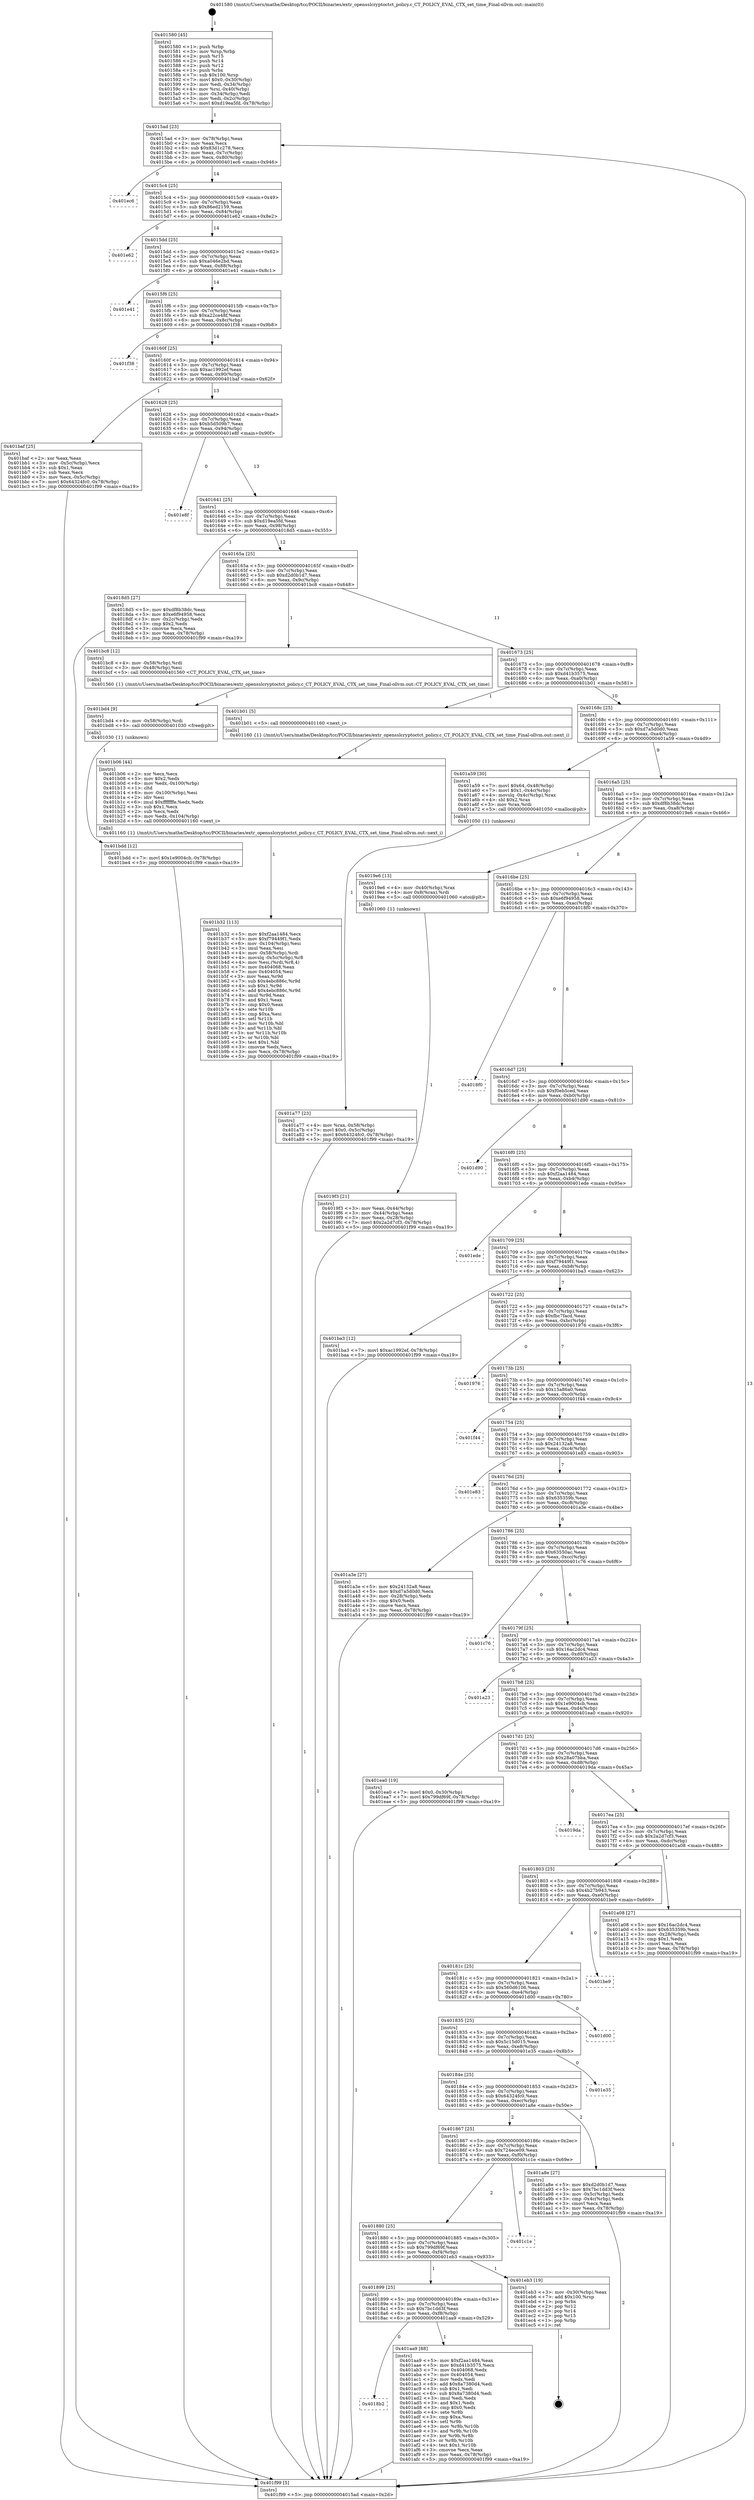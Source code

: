 digraph "0x401580" {
  label = "0x401580 (/mnt/c/Users/mathe/Desktop/tcc/POCII/binaries/extr_opensslcryptoctct_policy.c_CT_POLICY_EVAL_CTX_set_time_Final-ollvm.out::main(0))"
  labelloc = "t"
  node[shape=record]

  Entry [label="",width=0.3,height=0.3,shape=circle,fillcolor=black,style=filled]
  "0x4015ad" [label="{
     0x4015ad [23]\l
     | [instrs]\l
     &nbsp;&nbsp;0x4015ad \<+3\>: mov -0x78(%rbp),%eax\l
     &nbsp;&nbsp;0x4015b0 \<+2\>: mov %eax,%ecx\l
     &nbsp;&nbsp;0x4015b2 \<+6\>: sub $0x83d1c278,%ecx\l
     &nbsp;&nbsp;0x4015b8 \<+3\>: mov %eax,-0x7c(%rbp)\l
     &nbsp;&nbsp;0x4015bb \<+3\>: mov %ecx,-0x80(%rbp)\l
     &nbsp;&nbsp;0x4015be \<+6\>: je 0000000000401ec6 \<main+0x946\>\l
  }"]
  "0x401ec6" [label="{
     0x401ec6\l
  }", style=dashed]
  "0x4015c4" [label="{
     0x4015c4 [25]\l
     | [instrs]\l
     &nbsp;&nbsp;0x4015c4 \<+5\>: jmp 00000000004015c9 \<main+0x49\>\l
     &nbsp;&nbsp;0x4015c9 \<+3\>: mov -0x7c(%rbp),%eax\l
     &nbsp;&nbsp;0x4015cc \<+5\>: sub $0x86ed2159,%eax\l
     &nbsp;&nbsp;0x4015d1 \<+6\>: mov %eax,-0x84(%rbp)\l
     &nbsp;&nbsp;0x4015d7 \<+6\>: je 0000000000401e62 \<main+0x8e2\>\l
  }"]
  Exit [label="",width=0.3,height=0.3,shape=circle,fillcolor=black,style=filled,peripheries=2]
  "0x401e62" [label="{
     0x401e62\l
  }", style=dashed]
  "0x4015dd" [label="{
     0x4015dd [25]\l
     | [instrs]\l
     &nbsp;&nbsp;0x4015dd \<+5\>: jmp 00000000004015e2 \<main+0x62\>\l
     &nbsp;&nbsp;0x4015e2 \<+3\>: mov -0x7c(%rbp),%eax\l
     &nbsp;&nbsp;0x4015e5 \<+5\>: sub $0xa046e2bd,%eax\l
     &nbsp;&nbsp;0x4015ea \<+6\>: mov %eax,-0x88(%rbp)\l
     &nbsp;&nbsp;0x4015f0 \<+6\>: je 0000000000401e41 \<main+0x8c1\>\l
  }"]
  "0x401bdd" [label="{
     0x401bdd [12]\l
     | [instrs]\l
     &nbsp;&nbsp;0x401bdd \<+7\>: movl $0x1e9004cb,-0x78(%rbp)\l
     &nbsp;&nbsp;0x401be4 \<+5\>: jmp 0000000000401f99 \<main+0xa19\>\l
  }"]
  "0x401e41" [label="{
     0x401e41\l
  }", style=dashed]
  "0x4015f6" [label="{
     0x4015f6 [25]\l
     | [instrs]\l
     &nbsp;&nbsp;0x4015f6 \<+5\>: jmp 00000000004015fb \<main+0x7b\>\l
     &nbsp;&nbsp;0x4015fb \<+3\>: mov -0x7c(%rbp),%eax\l
     &nbsp;&nbsp;0x4015fe \<+5\>: sub $0xa22ce48f,%eax\l
     &nbsp;&nbsp;0x401603 \<+6\>: mov %eax,-0x8c(%rbp)\l
     &nbsp;&nbsp;0x401609 \<+6\>: je 0000000000401f38 \<main+0x9b8\>\l
  }"]
  "0x401bd4" [label="{
     0x401bd4 [9]\l
     | [instrs]\l
     &nbsp;&nbsp;0x401bd4 \<+4\>: mov -0x58(%rbp),%rdi\l
     &nbsp;&nbsp;0x401bd8 \<+5\>: call 0000000000401030 \<free@plt\>\l
     | [calls]\l
     &nbsp;&nbsp;0x401030 \{1\} (unknown)\l
  }"]
  "0x401f38" [label="{
     0x401f38\l
  }", style=dashed]
  "0x40160f" [label="{
     0x40160f [25]\l
     | [instrs]\l
     &nbsp;&nbsp;0x40160f \<+5\>: jmp 0000000000401614 \<main+0x94\>\l
     &nbsp;&nbsp;0x401614 \<+3\>: mov -0x7c(%rbp),%eax\l
     &nbsp;&nbsp;0x401617 \<+5\>: sub $0xac1992ef,%eax\l
     &nbsp;&nbsp;0x40161c \<+6\>: mov %eax,-0x90(%rbp)\l
     &nbsp;&nbsp;0x401622 \<+6\>: je 0000000000401baf \<main+0x62f\>\l
  }"]
  "0x401b32" [label="{
     0x401b32 [113]\l
     | [instrs]\l
     &nbsp;&nbsp;0x401b32 \<+5\>: mov $0xf2aa1484,%ecx\l
     &nbsp;&nbsp;0x401b37 \<+5\>: mov $0xf79449f1,%edx\l
     &nbsp;&nbsp;0x401b3c \<+6\>: mov -0x104(%rbp),%esi\l
     &nbsp;&nbsp;0x401b42 \<+3\>: imul %eax,%esi\l
     &nbsp;&nbsp;0x401b45 \<+4\>: mov -0x58(%rbp),%rdi\l
     &nbsp;&nbsp;0x401b49 \<+4\>: movslq -0x5c(%rbp),%r8\l
     &nbsp;&nbsp;0x401b4d \<+4\>: mov %esi,(%rdi,%r8,4)\l
     &nbsp;&nbsp;0x401b51 \<+7\>: mov 0x404068,%eax\l
     &nbsp;&nbsp;0x401b58 \<+7\>: mov 0x404054,%esi\l
     &nbsp;&nbsp;0x401b5f \<+3\>: mov %eax,%r9d\l
     &nbsp;&nbsp;0x401b62 \<+7\>: sub $0x4ebc886c,%r9d\l
     &nbsp;&nbsp;0x401b69 \<+4\>: sub $0x1,%r9d\l
     &nbsp;&nbsp;0x401b6d \<+7\>: add $0x4ebc886c,%r9d\l
     &nbsp;&nbsp;0x401b74 \<+4\>: imul %r9d,%eax\l
     &nbsp;&nbsp;0x401b78 \<+3\>: and $0x1,%eax\l
     &nbsp;&nbsp;0x401b7b \<+3\>: cmp $0x0,%eax\l
     &nbsp;&nbsp;0x401b7e \<+4\>: sete %r10b\l
     &nbsp;&nbsp;0x401b82 \<+3\>: cmp $0xa,%esi\l
     &nbsp;&nbsp;0x401b85 \<+4\>: setl %r11b\l
     &nbsp;&nbsp;0x401b89 \<+3\>: mov %r10b,%bl\l
     &nbsp;&nbsp;0x401b8c \<+3\>: and %r11b,%bl\l
     &nbsp;&nbsp;0x401b8f \<+3\>: xor %r11b,%r10b\l
     &nbsp;&nbsp;0x401b92 \<+3\>: or %r10b,%bl\l
     &nbsp;&nbsp;0x401b95 \<+3\>: test $0x1,%bl\l
     &nbsp;&nbsp;0x401b98 \<+3\>: cmovne %edx,%ecx\l
     &nbsp;&nbsp;0x401b9b \<+3\>: mov %ecx,-0x78(%rbp)\l
     &nbsp;&nbsp;0x401b9e \<+5\>: jmp 0000000000401f99 \<main+0xa19\>\l
  }"]
  "0x401baf" [label="{
     0x401baf [25]\l
     | [instrs]\l
     &nbsp;&nbsp;0x401baf \<+2\>: xor %eax,%eax\l
     &nbsp;&nbsp;0x401bb1 \<+3\>: mov -0x5c(%rbp),%ecx\l
     &nbsp;&nbsp;0x401bb4 \<+3\>: sub $0x1,%eax\l
     &nbsp;&nbsp;0x401bb7 \<+2\>: sub %eax,%ecx\l
     &nbsp;&nbsp;0x401bb9 \<+3\>: mov %ecx,-0x5c(%rbp)\l
     &nbsp;&nbsp;0x401bbc \<+7\>: movl $0x64324fc0,-0x78(%rbp)\l
     &nbsp;&nbsp;0x401bc3 \<+5\>: jmp 0000000000401f99 \<main+0xa19\>\l
  }"]
  "0x401628" [label="{
     0x401628 [25]\l
     | [instrs]\l
     &nbsp;&nbsp;0x401628 \<+5\>: jmp 000000000040162d \<main+0xad\>\l
     &nbsp;&nbsp;0x40162d \<+3\>: mov -0x7c(%rbp),%eax\l
     &nbsp;&nbsp;0x401630 \<+5\>: sub $0xb5d509b7,%eax\l
     &nbsp;&nbsp;0x401635 \<+6\>: mov %eax,-0x94(%rbp)\l
     &nbsp;&nbsp;0x40163b \<+6\>: je 0000000000401e8f \<main+0x90f\>\l
  }"]
  "0x401b06" [label="{
     0x401b06 [44]\l
     | [instrs]\l
     &nbsp;&nbsp;0x401b06 \<+2\>: xor %ecx,%ecx\l
     &nbsp;&nbsp;0x401b08 \<+5\>: mov $0x2,%edx\l
     &nbsp;&nbsp;0x401b0d \<+6\>: mov %edx,-0x100(%rbp)\l
     &nbsp;&nbsp;0x401b13 \<+1\>: cltd\l
     &nbsp;&nbsp;0x401b14 \<+6\>: mov -0x100(%rbp),%esi\l
     &nbsp;&nbsp;0x401b1a \<+2\>: idiv %esi\l
     &nbsp;&nbsp;0x401b1c \<+6\>: imul $0xfffffffe,%edx,%edx\l
     &nbsp;&nbsp;0x401b22 \<+3\>: sub $0x1,%ecx\l
     &nbsp;&nbsp;0x401b25 \<+2\>: sub %ecx,%edx\l
     &nbsp;&nbsp;0x401b27 \<+6\>: mov %edx,-0x104(%rbp)\l
     &nbsp;&nbsp;0x401b2d \<+5\>: call 0000000000401160 \<next_i\>\l
     | [calls]\l
     &nbsp;&nbsp;0x401160 \{1\} (/mnt/c/Users/mathe/Desktop/tcc/POCII/binaries/extr_opensslcryptoctct_policy.c_CT_POLICY_EVAL_CTX_set_time_Final-ollvm.out::next_i)\l
  }"]
  "0x401e8f" [label="{
     0x401e8f\l
  }", style=dashed]
  "0x401641" [label="{
     0x401641 [25]\l
     | [instrs]\l
     &nbsp;&nbsp;0x401641 \<+5\>: jmp 0000000000401646 \<main+0xc6\>\l
     &nbsp;&nbsp;0x401646 \<+3\>: mov -0x7c(%rbp),%eax\l
     &nbsp;&nbsp;0x401649 \<+5\>: sub $0xd19ea5fd,%eax\l
     &nbsp;&nbsp;0x40164e \<+6\>: mov %eax,-0x98(%rbp)\l
     &nbsp;&nbsp;0x401654 \<+6\>: je 00000000004018d5 \<main+0x355\>\l
  }"]
  "0x4018b2" [label="{
     0x4018b2\l
  }", style=dashed]
  "0x4018d5" [label="{
     0x4018d5 [27]\l
     | [instrs]\l
     &nbsp;&nbsp;0x4018d5 \<+5\>: mov $0xdf8b38dc,%eax\l
     &nbsp;&nbsp;0x4018da \<+5\>: mov $0xe6f94958,%ecx\l
     &nbsp;&nbsp;0x4018df \<+3\>: mov -0x2c(%rbp),%edx\l
     &nbsp;&nbsp;0x4018e2 \<+3\>: cmp $0x2,%edx\l
     &nbsp;&nbsp;0x4018e5 \<+3\>: cmovne %ecx,%eax\l
     &nbsp;&nbsp;0x4018e8 \<+3\>: mov %eax,-0x78(%rbp)\l
     &nbsp;&nbsp;0x4018eb \<+5\>: jmp 0000000000401f99 \<main+0xa19\>\l
  }"]
  "0x40165a" [label="{
     0x40165a [25]\l
     | [instrs]\l
     &nbsp;&nbsp;0x40165a \<+5\>: jmp 000000000040165f \<main+0xdf\>\l
     &nbsp;&nbsp;0x40165f \<+3\>: mov -0x7c(%rbp),%eax\l
     &nbsp;&nbsp;0x401662 \<+5\>: sub $0xd2d0b1d7,%eax\l
     &nbsp;&nbsp;0x401667 \<+6\>: mov %eax,-0x9c(%rbp)\l
     &nbsp;&nbsp;0x40166d \<+6\>: je 0000000000401bc8 \<main+0x648\>\l
  }"]
  "0x401f99" [label="{
     0x401f99 [5]\l
     | [instrs]\l
     &nbsp;&nbsp;0x401f99 \<+5\>: jmp 00000000004015ad \<main+0x2d\>\l
  }"]
  "0x401580" [label="{
     0x401580 [45]\l
     | [instrs]\l
     &nbsp;&nbsp;0x401580 \<+1\>: push %rbp\l
     &nbsp;&nbsp;0x401581 \<+3\>: mov %rsp,%rbp\l
     &nbsp;&nbsp;0x401584 \<+2\>: push %r15\l
     &nbsp;&nbsp;0x401586 \<+2\>: push %r14\l
     &nbsp;&nbsp;0x401588 \<+2\>: push %r12\l
     &nbsp;&nbsp;0x40158a \<+1\>: push %rbx\l
     &nbsp;&nbsp;0x40158b \<+7\>: sub $0x100,%rsp\l
     &nbsp;&nbsp;0x401592 \<+7\>: movl $0x0,-0x30(%rbp)\l
     &nbsp;&nbsp;0x401599 \<+3\>: mov %edi,-0x34(%rbp)\l
     &nbsp;&nbsp;0x40159c \<+4\>: mov %rsi,-0x40(%rbp)\l
     &nbsp;&nbsp;0x4015a0 \<+3\>: mov -0x34(%rbp),%edi\l
     &nbsp;&nbsp;0x4015a3 \<+3\>: mov %edi,-0x2c(%rbp)\l
     &nbsp;&nbsp;0x4015a6 \<+7\>: movl $0xd19ea5fd,-0x78(%rbp)\l
  }"]
  "0x401aa9" [label="{
     0x401aa9 [88]\l
     | [instrs]\l
     &nbsp;&nbsp;0x401aa9 \<+5\>: mov $0xf2aa1484,%eax\l
     &nbsp;&nbsp;0x401aae \<+5\>: mov $0xd41b3575,%ecx\l
     &nbsp;&nbsp;0x401ab3 \<+7\>: mov 0x404068,%edx\l
     &nbsp;&nbsp;0x401aba \<+7\>: mov 0x404054,%esi\l
     &nbsp;&nbsp;0x401ac1 \<+2\>: mov %edx,%edi\l
     &nbsp;&nbsp;0x401ac3 \<+6\>: add $0x8a7380d4,%edi\l
     &nbsp;&nbsp;0x401ac9 \<+3\>: sub $0x1,%edi\l
     &nbsp;&nbsp;0x401acc \<+6\>: sub $0x8a7380d4,%edi\l
     &nbsp;&nbsp;0x401ad2 \<+3\>: imul %edi,%edx\l
     &nbsp;&nbsp;0x401ad5 \<+3\>: and $0x1,%edx\l
     &nbsp;&nbsp;0x401ad8 \<+3\>: cmp $0x0,%edx\l
     &nbsp;&nbsp;0x401adb \<+4\>: sete %r8b\l
     &nbsp;&nbsp;0x401adf \<+3\>: cmp $0xa,%esi\l
     &nbsp;&nbsp;0x401ae2 \<+4\>: setl %r9b\l
     &nbsp;&nbsp;0x401ae6 \<+3\>: mov %r8b,%r10b\l
     &nbsp;&nbsp;0x401ae9 \<+3\>: and %r9b,%r10b\l
     &nbsp;&nbsp;0x401aec \<+3\>: xor %r9b,%r8b\l
     &nbsp;&nbsp;0x401aef \<+3\>: or %r8b,%r10b\l
     &nbsp;&nbsp;0x401af2 \<+4\>: test $0x1,%r10b\l
     &nbsp;&nbsp;0x401af6 \<+3\>: cmovne %ecx,%eax\l
     &nbsp;&nbsp;0x401af9 \<+3\>: mov %eax,-0x78(%rbp)\l
     &nbsp;&nbsp;0x401afc \<+5\>: jmp 0000000000401f99 \<main+0xa19\>\l
  }"]
  "0x401bc8" [label="{
     0x401bc8 [12]\l
     | [instrs]\l
     &nbsp;&nbsp;0x401bc8 \<+4\>: mov -0x58(%rbp),%rdi\l
     &nbsp;&nbsp;0x401bcc \<+3\>: mov -0x48(%rbp),%esi\l
     &nbsp;&nbsp;0x401bcf \<+5\>: call 0000000000401560 \<CT_POLICY_EVAL_CTX_set_time\>\l
     | [calls]\l
     &nbsp;&nbsp;0x401560 \{1\} (/mnt/c/Users/mathe/Desktop/tcc/POCII/binaries/extr_opensslcryptoctct_policy.c_CT_POLICY_EVAL_CTX_set_time_Final-ollvm.out::CT_POLICY_EVAL_CTX_set_time)\l
  }"]
  "0x401673" [label="{
     0x401673 [25]\l
     | [instrs]\l
     &nbsp;&nbsp;0x401673 \<+5\>: jmp 0000000000401678 \<main+0xf8\>\l
     &nbsp;&nbsp;0x401678 \<+3\>: mov -0x7c(%rbp),%eax\l
     &nbsp;&nbsp;0x40167b \<+5\>: sub $0xd41b3575,%eax\l
     &nbsp;&nbsp;0x401680 \<+6\>: mov %eax,-0xa0(%rbp)\l
     &nbsp;&nbsp;0x401686 \<+6\>: je 0000000000401b01 \<main+0x581\>\l
  }"]
  "0x401899" [label="{
     0x401899 [25]\l
     | [instrs]\l
     &nbsp;&nbsp;0x401899 \<+5\>: jmp 000000000040189e \<main+0x31e\>\l
     &nbsp;&nbsp;0x40189e \<+3\>: mov -0x7c(%rbp),%eax\l
     &nbsp;&nbsp;0x4018a1 \<+5\>: sub $0x7bc1dd3f,%eax\l
     &nbsp;&nbsp;0x4018a6 \<+6\>: mov %eax,-0xf8(%rbp)\l
     &nbsp;&nbsp;0x4018ac \<+6\>: je 0000000000401aa9 \<main+0x529\>\l
  }"]
  "0x401b01" [label="{
     0x401b01 [5]\l
     | [instrs]\l
     &nbsp;&nbsp;0x401b01 \<+5\>: call 0000000000401160 \<next_i\>\l
     | [calls]\l
     &nbsp;&nbsp;0x401160 \{1\} (/mnt/c/Users/mathe/Desktop/tcc/POCII/binaries/extr_opensslcryptoctct_policy.c_CT_POLICY_EVAL_CTX_set_time_Final-ollvm.out::next_i)\l
  }"]
  "0x40168c" [label="{
     0x40168c [25]\l
     | [instrs]\l
     &nbsp;&nbsp;0x40168c \<+5\>: jmp 0000000000401691 \<main+0x111\>\l
     &nbsp;&nbsp;0x401691 \<+3\>: mov -0x7c(%rbp),%eax\l
     &nbsp;&nbsp;0x401694 \<+5\>: sub $0xd7a5d0d0,%eax\l
     &nbsp;&nbsp;0x401699 \<+6\>: mov %eax,-0xa4(%rbp)\l
     &nbsp;&nbsp;0x40169f \<+6\>: je 0000000000401a59 \<main+0x4d9\>\l
  }"]
  "0x401eb3" [label="{
     0x401eb3 [19]\l
     | [instrs]\l
     &nbsp;&nbsp;0x401eb3 \<+3\>: mov -0x30(%rbp),%eax\l
     &nbsp;&nbsp;0x401eb6 \<+7\>: add $0x100,%rsp\l
     &nbsp;&nbsp;0x401ebd \<+1\>: pop %rbx\l
     &nbsp;&nbsp;0x401ebe \<+2\>: pop %r12\l
     &nbsp;&nbsp;0x401ec0 \<+2\>: pop %r14\l
     &nbsp;&nbsp;0x401ec2 \<+2\>: pop %r15\l
     &nbsp;&nbsp;0x401ec4 \<+1\>: pop %rbp\l
     &nbsp;&nbsp;0x401ec5 \<+1\>: ret\l
  }"]
  "0x401a59" [label="{
     0x401a59 [30]\l
     | [instrs]\l
     &nbsp;&nbsp;0x401a59 \<+7\>: movl $0x64,-0x48(%rbp)\l
     &nbsp;&nbsp;0x401a60 \<+7\>: movl $0x1,-0x4c(%rbp)\l
     &nbsp;&nbsp;0x401a67 \<+4\>: movslq -0x4c(%rbp),%rax\l
     &nbsp;&nbsp;0x401a6b \<+4\>: shl $0x2,%rax\l
     &nbsp;&nbsp;0x401a6f \<+3\>: mov %rax,%rdi\l
     &nbsp;&nbsp;0x401a72 \<+5\>: call 0000000000401050 \<malloc@plt\>\l
     | [calls]\l
     &nbsp;&nbsp;0x401050 \{1\} (unknown)\l
  }"]
  "0x4016a5" [label="{
     0x4016a5 [25]\l
     | [instrs]\l
     &nbsp;&nbsp;0x4016a5 \<+5\>: jmp 00000000004016aa \<main+0x12a\>\l
     &nbsp;&nbsp;0x4016aa \<+3\>: mov -0x7c(%rbp),%eax\l
     &nbsp;&nbsp;0x4016ad \<+5\>: sub $0xdf8b38dc,%eax\l
     &nbsp;&nbsp;0x4016b2 \<+6\>: mov %eax,-0xa8(%rbp)\l
     &nbsp;&nbsp;0x4016b8 \<+6\>: je 00000000004019e6 \<main+0x466\>\l
  }"]
  "0x401880" [label="{
     0x401880 [25]\l
     | [instrs]\l
     &nbsp;&nbsp;0x401880 \<+5\>: jmp 0000000000401885 \<main+0x305\>\l
     &nbsp;&nbsp;0x401885 \<+3\>: mov -0x7c(%rbp),%eax\l
     &nbsp;&nbsp;0x401888 \<+5\>: sub $0x799df69f,%eax\l
     &nbsp;&nbsp;0x40188d \<+6\>: mov %eax,-0xf4(%rbp)\l
     &nbsp;&nbsp;0x401893 \<+6\>: je 0000000000401eb3 \<main+0x933\>\l
  }"]
  "0x4019e6" [label="{
     0x4019e6 [13]\l
     | [instrs]\l
     &nbsp;&nbsp;0x4019e6 \<+4\>: mov -0x40(%rbp),%rax\l
     &nbsp;&nbsp;0x4019ea \<+4\>: mov 0x8(%rax),%rdi\l
     &nbsp;&nbsp;0x4019ee \<+5\>: call 0000000000401060 \<atoi@plt\>\l
     | [calls]\l
     &nbsp;&nbsp;0x401060 \{1\} (unknown)\l
  }"]
  "0x4016be" [label="{
     0x4016be [25]\l
     | [instrs]\l
     &nbsp;&nbsp;0x4016be \<+5\>: jmp 00000000004016c3 \<main+0x143\>\l
     &nbsp;&nbsp;0x4016c3 \<+3\>: mov -0x7c(%rbp),%eax\l
     &nbsp;&nbsp;0x4016c6 \<+5\>: sub $0xe6f94958,%eax\l
     &nbsp;&nbsp;0x4016cb \<+6\>: mov %eax,-0xac(%rbp)\l
     &nbsp;&nbsp;0x4016d1 \<+6\>: je 00000000004018f0 \<main+0x370\>\l
  }"]
  "0x4019f3" [label="{
     0x4019f3 [21]\l
     | [instrs]\l
     &nbsp;&nbsp;0x4019f3 \<+3\>: mov %eax,-0x44(%rbp)\l
     &nbsp;&nbsp;0x4019f6 \<+3\>: mov -0x44(%rbp),%eax\l
     &nbsp;&nbsp;0x4019f9 \<+3\>: mov %eax,-0x28(%rbp)\l
     &nbsp;&nbsp;0x4019fc \<+7\>: movl $0x2a2d7cf3,-0x78(%rbp)\l
     &nbsp;&nbsp;0x401a03 \<+5\>: jmp 0000000000401f99 \<main+0xa19\>\l
  }"]
  "0x401c1e" [label="{
     0x401c1e\l
  }", style=dashed]
  "0x4018f0" [label="{
     0x4018f0\l
  }", style=dashed]
  "0x4016d7" [label="{
     0x4016d7 [25]\l
     | [instrs]\l
     &nbsp;&nbsp;0x4016d7 \<+5\>: jmp 00000000004016dc \<main+0x15c\>\l
     &nbsp;&nbsp;0x4016dc \<+3\>: mov -0x7c(%rbp),%eax\l
     &nbsp;&nbsp;0x4016df \<+5\>: sub $0xf0eb5ced,%eax\l
     &nbsp;&nbsp;0x4016e4 \<+6\>: mov %eax,-0xb0(%rbp)\l
     &nbsp;&nbsp;0x4016ea \<+6\>: je 0000000000401d90 \<main+0x810\>\l
  }"]
  "0x401867" [label="{
     0x401867 [25]\l
     | [instrs]\l
     &nbsp;&nbsp;0x401867 \<+5\>: jmp 000000000040186c \<main+0x2ec\>\l
     &nbsp;&nbsp;0x40186c \<+3\>: mov -0x7c(%rbp),%eax\l
     &nbsp;&nbsp;0x40186f \<+5\>: sub $0x724ece09,%eax\l
     &nbsp;&nbsp;0x401874 \<+6\>: mov %eax,-0xf0(%rbp)\l
     &nbsp;&nbsp;0x40187a \<+6\>: je 0000000000401c1e \<main+0x69e\>\l
  }"]
  "0x401d90" [label="{
     0x401d90\l
  }", style=dashed]
  "0x4016f0" [label="{
     0x4016f0 [25]\l
     | [instrs]\l
     &nbsp;&nbsp;0x4016f0 \<+5\>: jmp 00000000004016f5 \<main+0x175\>\l
     &nbsp;&nbsp;0x4016f5 \<+3\>: mov -0x7c(%rbp),%eax\l
     &nbsp;&nbsp;0x4016f8 \<+5\>: sub $0xf2aa1484,%eax\l
     &nbsp;&nbsp;0x4016fd \<+6\>: mov %eax,-0xb4(%rbp)\l
     &nbsp;&nbsp;0x401703 \<+6\>: je 0000000000401ede \<main+0x95e\>\l
  }"]
  "0x401a8e" [label="{
     0x401a8e [27]\l
     | [instrs]\l
     &nbsp;&nbsp;0x401a8e \<+5\>: mov $0xd2d0b1d7,%eax\l
     &nbsp;&nbsp;0x401a93 \<+5\>: mov $0x7bc1dd3f,%ecx\l
     &nbsp;&nbsp;0x401a98 \<+3\>: mov -0x5c(%rbp),%edx\l
     &nbsp;&nbsp;0x401a9b \<+3\>: cmp -0x4c(%rbp),%edx\l
     &nbsp;&nbsp;0x401a9e \<+3\>: cmovl %ecx,%eax\l
     &nbsp;&nbsp;0x401aa1 \<+3\>: mov %eax,-0x78(%rbp)\l
     &nbsp;&nbsp;0x401aa4 \<+5\>: jmp 0000000000401f99 \<main+0xa19\>\l
  }"]
  "0x401ede" [label="{
     0x401ede\l
  }", style=dashed]
  "0x401709" [label="{
     0x401709 [25]\l
     | [instrs]\l
     &nbsp;&nbsp;0x401709 \<+5\>: jmp 000000000040170e \<main+0x18e\>\l
     &nbsp;&nbsp;0x40170e \<+3\>: mov -0x7c(%rbp),%eax\l
     &nbsp;&nbsp;0x401711 \<+5\>: sub $0xf79449f1,%eax\l
     &nbsp;&nbsp;0x401716 \<+6\>: mov %eax,-0xb8(%rbp)\l
     &nbsp;&nbsp;0x40171c \<+6\>: je 0000000000401ba3 \<main+0x623\>\l
  }"]
  "0x40184e" [label="{
     0x40184e [25]\l
     | [instrs]\l
     &nbsp;&nbsp;0x40184e \<+5\>: jmp 0000000000401853 \<main+0x2d3\>\l
     &nbsp;&nbsp;0x401853 \<+3\>: mov -0x7c(%rbp),%eax\l
     &nbsp;&nbsp;0x401856 \<+5\>: sub $0x64324fc0,%eax\l
     &nbsp;&nbsp;0x40185b \<+6\>: mov %eax,-0xec(%rbp)\l
     &nbsp;&nbsp;0x401861 \<+6\>: je 0000000000401a8e \<main+0x50e\>\l
  }"]
  "0x401ba3" [label="{
     0x401ba3 [12]\l
     | [instrs]\l
     &nbsp;&nbsp;0x401ba3 \<+7\>: movl $0xac1992ef,-0x78(%rbp)\l
     &nbsp;&nbsp;0x401baa \<+5\>: jmp 0000000000401f99 \<main+0xa19\>\l
  }"]
  "0x401722" [label="{
     0x401722 [25]\l
     | [instrs]\l
     &nbsp;&nbsp;0x401722 \<+5\>: jmp 0000000000401727 \<main+0x1a7\>\l
     &nbsp;&nbsp;0x401727 \<+3\>: mov -0x7c(%rbp),%eax\l
     &nbsp;&nbsp;0x40172a \<+5\>: sub $0xfbc7facd,%eax\l
     &nbsp;&nbsp;0x40172f \<+6\>: mov %eax,-0xbc(%rbp)\l
     &nbsp;&nbsp;0x401735 \<+6\>: je 0000000000401976 \<main+0x3f6\>\l
  }"]
  "0x401e35" [label="{
     0x401e35\l
  }", style=dashed]
  "0x401976" [label="{
     0x401976\l
  }", style=dashed]
  "0x40173b" [label="{
     0x40173b [25]\l
     | [instrs]\l
     &nbsp;&nbsp;0x40173b \<+5\>: jmp 0000000000401740 \<main+0x1c0\>\l
     &nbsp;&nbsp;0x401740 \<+3\>: mov -0x7c(%rbp),%eax\l
     &nbsp;&nbsp;0x401743 \<+5\>: sub $0x15a86a0,%eax\l
     &nbsp;&nbsp;0x401748 \<+6\>: mov %eax,-0xc0(%rbp)\l
     &nbsp;&nbsp;0x40174e \<+6\>: je 0000000000401f44 \<main+0x9c4\>\l
  }"]
  "0x401835" [label="{
     0x401835 [25]\l
     | [instrs]\l
     &nbsp;&nbsp;0x401835 \<+5\>: jmp 000000000040183a \<main+0x2ba\>\l
     &nbsp;&nbsp;0x40183a \<+3\>: mov -0x7c(%rbp),%eax\l
     &nbsp;&nbsp;0x40183d \<+5\>: sub $0x5c15d015,%eax\l
     &nbsp;&nbsp;0x401842 \<+6\>: mov %eax,-0xe8(%rbp)\l
     &nbsp;&nbsp;0x401848 \<+6\>: je 0000000000401e35 \<main+0x8b5\>\l
  }"]
  "0x401f44" [label="{
     0x401f44\l
  }", style=dashed]
  "0x401754" [label="{
     0x401754 [25]\l
     | [instrs]\l
     &nbsp;&nbsp;0x401754 \<+5\>: jmp 0000000000401759 \<main+0x1d9\>\l
     &nbsp;&nbsp;0x401759 \<+3\>: mov -0x7c(%rbp),%eax\l
     &nbsp;&nbsp;0x40175c \<+5\>: sub $0x24132a8,%eax\l
     &nbsp;&nbsp;0x401761 \<+6\>: mov %eax,-0xc4(%rbp)\l
     &nbsp;&nbsp;0x401767 \<+6\>: je 0000000000401e83 \<main+0x903\>\l
  }"]
  "0x401d00" [label="{
     0x401d00\l
  }", style=dashed]
  "0x401e83" [label="{
     0x401e83\l
  }", style=dashed]
  "0x40176d" [label="{
     0x40176d [25]\l
     | [instrs]\l
     &nbsp;&nbsp;0x40176d \<+5\>: jmp 0000000000401772 \<main+0x1f2\>\l
     &nbsp;&nbsp;0x401772 \<+3\>: mov -0x7c(%rbp),%eax\l
     &nbsp;&nbsp;0x401775 \<+5\>: sub $0x635359b,%eax\l
     &nbsp;&nbsp;0x40177a \<+6\>: mov %eax,-0xc8(%rbp)\l
     &nbsp;&nbsp;0x401780 \<+6\>: je 0000000000401a3e \<main+0x4be\>\l
  }"]
  "0x40181c" [label="{
     0x40181c [25]\l
     | [instrs]\l
     &nbsp;&nbsp;0x40181c \<+5\>: jmp 0000000000401821 \<main+0x2a1\>\l
     &nbsp;&nbsp;0x401821 \<+3\>: mov -0x7c(%rbp),%eax\l
     &nbsp;&nbsp;0x401824 \<+5\>: sub $0x560d6106,%eax\l
     &nbsp;&nbsp;0x401829 \<+6\>: mov %eax,-0xe4(%rbp)\l
     &nbsp;&nbsp;0x40182f \<+6\>: je 0000000000401d00 \<main+0x780\>\l
  }"]
  "0x401a3e" [label="{
     0x401a3e [27]\l
     | [instrs]\l
     &nbsp;&nbsp;0x401a3e \<+5\>: mov $0x24132a8,%eax\l
     &nbsp;&nbsp;0x401a43 \<+5\>: mov $0xd7a5d0d0,%ecx\l
     &nbsp;&nbsp;0x401a48 \<+3\>: mov -0x28(%rbp),%edx\l
     &nbsp;&nbsp;0x401a4b \<+3\>: cmp $0x0,%edx\l
     &nbsp;&nbsp;0x401a4e \<+3\>: cmove %ecx,%eax\l
     &nbsp;&nbsp;0x401a51 \<+3\>: mov %eax,-0x78(%rbp)\l
     &nbsp;&nbsp;0x401a54 \<+5\>: jmp 0000000000401f99 \<main+0xa19\>\l
  }"]
  "0x401786" [label="{
     0x401786 [25]\l
     | [instrs]\l
     &nbsp;&nbsp;0x401786 \<+5\>: jmp 000000000040178b \<main+0x20b\>\l
     &nbsp;&nbsp;0x40178b \<+3\>: mov -0x7c(%rbp),%eax\l
     &nbsp;&nbsp;0x40178e \<+5\>: sub $0x63550ac,%eax\l
     &nbsp;&nbsp;0x401793 \<+6\>: mov %eax,-0xcc(%rbp)\l
     &nbsp;&nbsp;0x401799 \<+6\>: je 0000000000401c76 \<main+0x6f6\>\l
  }"]
  "0x401be9" [label="{
     0x401be9\l
  }", style=dashed]
  "0x401c76" [label="{
     0x401c76\l
  }", style=dashed]
  "0x40179f" [label="{
     0x40179f [25]\l
     | [instrs]\l
     &nbsp;&nbsp;0x40179f \<+5\>: jmp 00000000004017a4 \<main+0x224\>\l
     &nbsp;&nbsp;0x4017a4 \<+3\>: mov -0x7c(%rbp),%eax\l
     &nbsp;&nbsp;0x4017a7 \<+5\>: sub $0x16ac2dc4,%eax\l
     &nbsp;&nbsp;0x4017ac \<+6\>: mov %eax,-0xd0(%rbp)\l
     &nbsp;&nbsp;0x4017b2 \<+6\>: je 0000000000401a23 \<main+0x4a3\>\l
  }"]
  "0x401a77" [label="{
     0x401a77 [23]\l
     | [instrs]\l
     &nbsp;&nbsp;0x401a77 \<+4\>: mov %rax,-0x58(%rbp)\l
     &nbsp;&nbsp;0x401a7b \<+7\>: movl $0x0,-0x5c(%rbp)\l
     &nbsp;&nbsp;0x401a82 \<+7\>: movl $0x64324fc0,-0x78(%rbp)\l
     &nbsp;&nbsp;0x401a89 \<+5\>: jmp 0000000000401f99 \<main+0xa19\>\l
  }"]
  "0x401a23" [label="{
     0x401a23\l
  }", style=dashed]
  "0x4017b8" [label="{
     0x4017b8 [25]\l
     | [instrs]\l
     &nbsp;&nbsp;0x4017b8 \<+5\>: jmp 00000000004017bd \<main+0x23d\>\l
     &nbsp;&nbsp;0x4017bd \<+3\>: mov -0x7c(%rbp),%eax\l
     &nbsp;&nbsp;0x4017c0 \<+5\>: sub $0x1e9004cb,%eax\l
     &nbsp;&nbsp;0x4017c5 \<+6\>: mov %eax,-0xd4(%rbp)\l
     &nbsp;&nbsp;0x4017cb \<+6\>: je 0000000000401ea0 \<main+0x920\>\l
  }"]
  "0x401803" [label="{
     0x401803 [25]\l
     | [instrs]\l
     &nbsp;&nbsp;0x401803 \<+5\>: jmp 0000000000401808 \<main+0x288\>\l
     &nbsp;&nbsp;0x401808 \<+3\>: mov -0x7c(%rbp),%eax\l
     &nbsp;&nbsp;0x40180b \<+5\>: sub $0x4b27b943,%eax\l
     &nbsp;&nbsp;0x401810 \<+6\>: mov %eax,-0xe0(%rbp)\l
     &nbsp;&nbsp;0x401816 \<+6\>: je 0000000000401be9 \<main+0x669\>\l
  }"]
  "0x401ea0" [label="{
     0x401ea0 [19]\l
     | [instrs]\l
     &nbsp;&nbsp;0x401ea0 \<+7\>: movl $0x0,-0x30(%rbp)\l
     &nbsp;&nbsp;0x401ea7 \<+7\>: movl $0x799df69f,-0x78(%rbp)\l
     &nbsp;&nbsp;0x401eae \<+5\>: jmp 0000000000401f99 \<main+0xa19\>\l
  }"]
  "0x4017d1" [label="{
     0x4017d1 [25]\l
     | [instrs]\l
     &nbsp;&nbsp;0x4017d1 \<+5\>: jmp 00000000004017d6 \<main+0x256\>\l
     &nbsp;&nbsp;0x4017d6 \<+3\>: mov -0x7c(%rbp),%eax\l
     &nbsp;&nbsp;0x4017d9 \<+5\>: sub $0x28a07bba,%eax\l
     &nbsp;&nbsp;0x4017de \<+6\>: mov %eax,-0xd8(%rbp)\l
     &nbsp;&nbsp;0x4017e4 \<+6\>: je 00000000004019da \<main+0x45a\>\l
  }"]
  "0x401a08" [label="{
     0x401a08 [27]\l
     | [instrs]\l
     &nbsp;&nbsp;0x401a08 \<+5\>: mov $0x16ac2dc4,%eax\l
     &nbsp;&nbsp;0x401a0d \<+5\>: mov $0x635359b,%ecx\l
     &nbsp;&nbsp;0x401a12 \<+3\>: mov -0x28(%rbp),%edx\l
     &nbsp;&nbsp;0x401a15 \<+3\>: cmp $0x1,%edx\l
     &nbsp;&nbsp;0x401a18 \<+3\>: cmovl %ecx,%eax\l
     &nbsp;&nbsp;0x401a1b \<+3\>: mov %eax,-0x78(%rbp)\l
     &nbsp;&nbsp;0x401a1e \<+5\>: jmp 0000000000401f99 \<main+0xa19\>\l
  }"]
  "0x4019da" [label="{
     0x4019da\l
  }", style=dashed]
  "0x4017ea" [label="{
     0x4017ea [25]\l
     | [instrs]\l
     &nbsp;&nbsp;0x4017ea \<+5\>: jmp 00000000004017ef \<main+0x26f\>\l
     &nbsp;&nbsp;0x4017ef \<+3\>: mov -0x7c(%rbp),%eax\l
     &nbsp;&nbsp;0x4017f2 \<+5\>: sub $0x2a2d7cf3,%eax\l
     &nbsp;&nbsp;0x4017f7 \<+6\>: mov %eax,-0xdc(%rbp)\l
     &nbsp;&nbsp;0x4017fd \<+6\>: je 0000000000401a08 \<main+0x488\>\l
  }"]
  Entry -> "0x401580" [label=" 1"]
  "0x4015ad" -> "0x401ec6" [label=" 0"]
  "0x4015ad" -> "0x4015c4" [label=" 14"]
  "0x401eb3" -> Exit [label=" 1"]
  "0x4015c4" -> "0x401e62" [label=" 0"]
  "0x4015c4" -> "0x4015dd" [label=" 14"]
  "0x401ea0" -> "0x401f99" [label=" 1"]
  "0x4015dd" -> "0x401e41" [label=" 0"]
  "0x4015dd" -> "0x4015f6" [label=" 14"]
  "0x401bdd" -> "0x401f99" [label=" 1"]
  "0x4015f6" -> "0x401f38" [label=" 0"]
  "0x4015f6" -> "0x40160f" [label=" 14"]
  "0x401bd4" -> "0x401bdd" [label=" 1"]
  "0x40160f" -> "0x401baf" [label=" 1"]
  "0x40160f" -> "0x401628" [label=" 13"]
  "0x401bc8" -> "0x401bd4" [label=" 1"]
  "0x401628" -> "0x401e8f" [label=" 0"]
  "0x401628" -> "0x401641" [label=" 13"]
  "0x401baf" -> "0x401f99" [label=" 1"]
  "0x401641" -> "0x4018d5" [label=" 1"]
  "0x401641" -> "0x40165a" [label=" 12"]
  "0x4018d5" -> "0x401f99" [label=" 1"]
  "0x401580" -> "0x4015ad" [label=" 1"]
  "0x401f99" -> "0x4015ad" [label=" 13"]
  "0x401ba3" -> "0x401f99" [label=" 1"]
  "0x40165a" -> "0x401bc8" [label=" 1"]
  "0x40165a" -> "0x401673" [label=" 11"]
  "0x401b32" -> "0x401f99" [label=" 1"]
  "0x401673" -> "0x401b01" [label=" 1"]
  "0x401673" -> "0x40168c" [label=" 10"]
  "0x401b01" -> "0x401b06" [label=" 1"]
  "0x40168c" -> "0x401a59" [label=" 1"]
  "0x40168c" -> "0x4016a5" [label=" 9"]
  "0x401aa9" -> "0x401f99" [label=" 1"]
  "0x4016a5" -> "0x4019e6" [label=" 1"]
  "0x4016a5" -> "0x4016be" [label=" 8"]
  "0x4019e6" -> "0x4019f3" [label=" 1"]
  "0x4019f3" -> "0x401f99" [label=" 1"]
  "0x401899" -> "0x401aa9" [label=" 1"]
  "0x4016be" -> "0x4018f0" [label=" 0"]
  "0x4016be" -> "0x4016d7" [label=" 8"]
  "0x401b06" -> "0x401b32" [label=" 1"]
  "0x4016d7" -> "0x401d90" [label=" 0"]
  "0x4016d7" -> "0x4016f0" [label=" 8"]
  "0x401880" -> "0x401eb3" [label=" 1"]
  "0x4016f0" -> "0x401ede" [label=" 0"]
  "0x4016f0" -> "0x401709" [label=" 8"]
  "0x401899" -> "0x4018b2" [label=" 0"]
  "0x401709" -> "0x401ba3" [label=" 1"]
  "0x401709" -> "0x401722" [label=" 7"]
  "0x401867" -> "0x401c1e" [label=" 0"]
  "0x401722" -> "0x401976" [label=" 0"]
  "0x401722" -> "0x40173b" [label=" 7"]
  "0x401880" -> "0x401899" [label=" 1"]
  "0x40173b" -> "0x401f44" [label=" 0"]
  "0x40173b" -> "0x401754" [label=" 7"]
  "0x40184e" -> "0x401867" [label=" 2"]
  "0x401754" -> "0x401e83" [label=" 0"]
  "0x401754" -> "0x40176d" [label=" 7"]
  "0x40184e" -> "0x401a8e" [label=" 2"]
  "0x40176d" -> "0x401a3e" [label=" 1"]
  "0x40176d" -> "0x401786" [label=" 6"]
  "0x401835" -> "0x40184e" [label=" 4"]
  "0x401786" -> "0x401c76" [label=" 0"]
  "0x401786" -> "0x40179f" [label=" 6"]
  "0x401835" -> "0x401e35" [label=" 0"]
  "0x40179f" -> "0x401a23" [label=" 0"]
  "0x40179f" -> "0x4017b8" [label=" 6"]
  "0x40181c" -> "0x401835" [label=" 4"]
  "0x4017b8" -> "0x401ea0" [label=" 1"]
  "0x4017b8" -> "0x4017d1" [label=" 5"]
  "0x40181c" -> "0x401d00" [label=" 0"]
  "0x4017d1" -> "0x4019da" [label=" 0"]
  "0x4017d1" -> "0x4017ea" [label=" 5"]
  "0x401867" -> "0x401880" [label=" 2"]
  "0x4017ea" -> "0x401a08" [label=" 1"]
  "0x4017ea" -> "0x401803" [label=" 4"]
  "0x401a08" -> "0x401f99" [label=" 1"]
  "0x401a3e" -> "0x401f99" [label=" 1"]
  "0x401a59" -> "0x401a77" [label=" 1"]
  "0x401a77" -> "0x401f99" [label=" 1"]
  "0x401a8e" -> "0x401f99" [label=" 2"]
  "0x401803" -> "0x401be9" [label=" 0"]
  "0x401803" -> "0x40181c" [label=" 4"]
}
